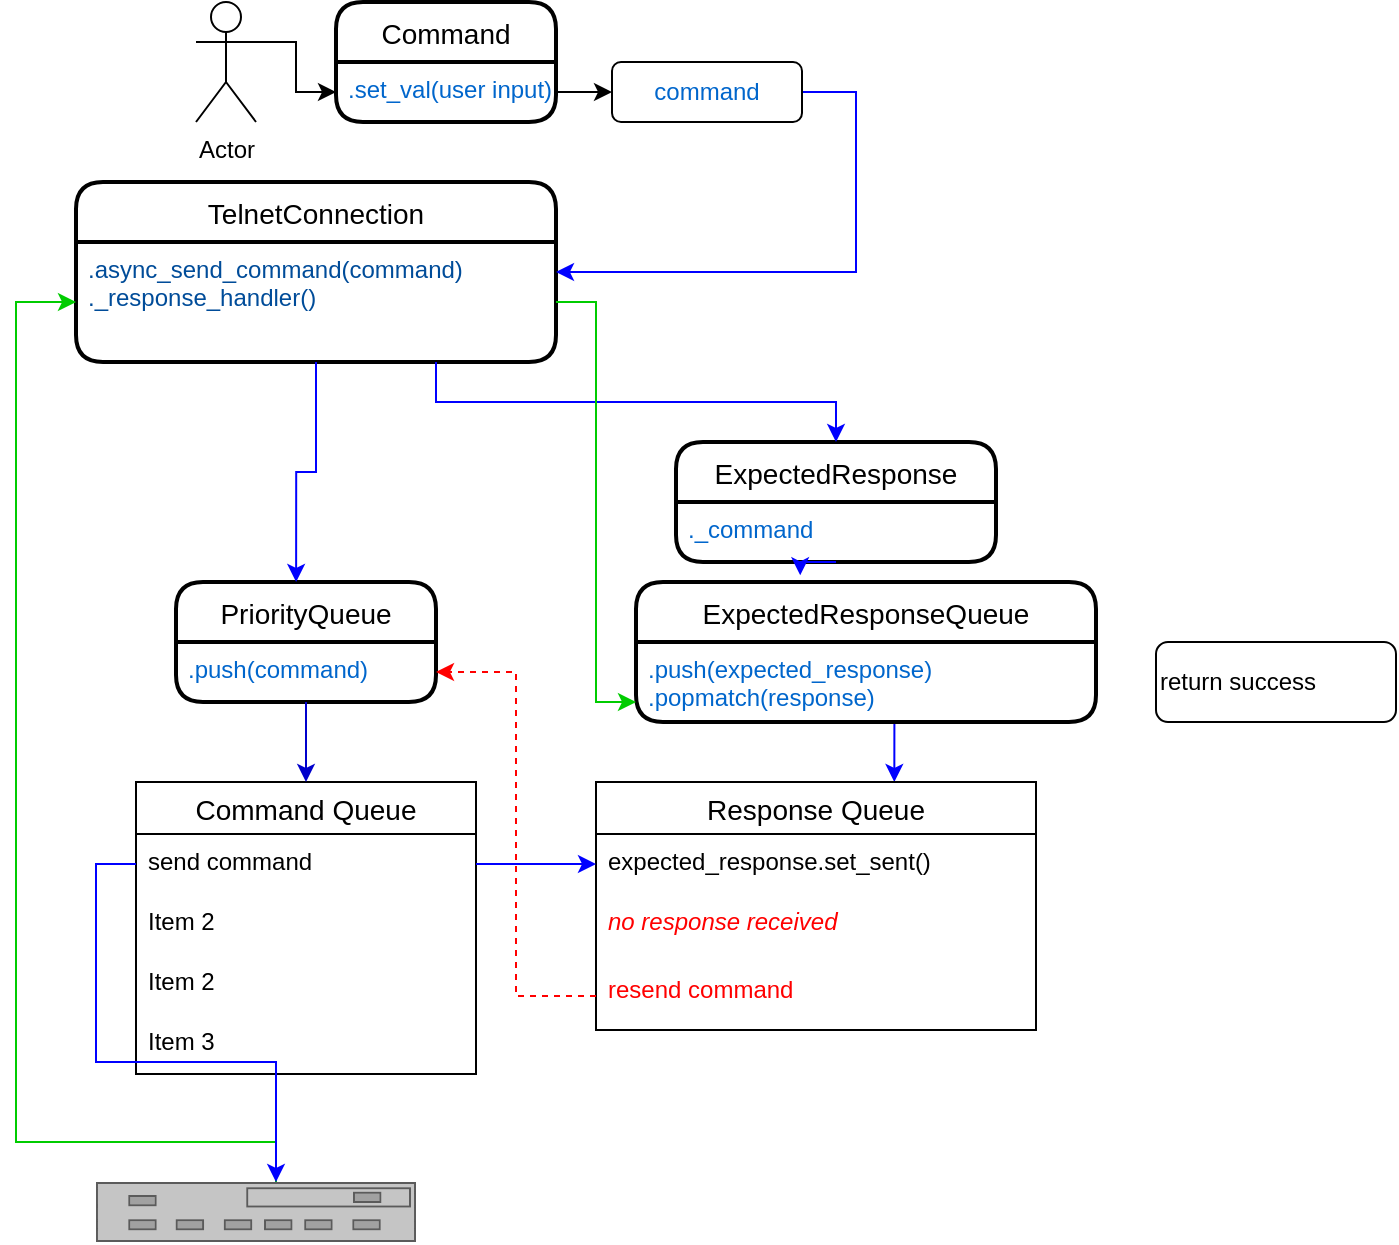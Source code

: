 <mxfile version="14.1.8" type="github">
  <diagram id="kgpKYQtTHZ0yAKxKKP6v" name="Page-1">
    <mxGraphModel dx="1185" dy="635" grid="1" gridSize="10" guides="1" tooltips="1" connect="1" arrows="1" fold="1" page="1" pageScale="1" pageWidth="850" pageHeight="1100" math="0" shadow="0">
      <root>
        <mxCell id="0" />
        <mxCell id="1" parent="0" />
        <mxCell id="9k-kRRWtJ1Up5X6aEsw0-15" style="edgeStyle=orthogonalEdgeStyle;rounded=0;orthogonalLoop=1;jettySize=auto;html=1;exitX=1;exitY=0.333;exitDx=0;exitDy=0;exitPerimeter=0;" edge="1" parent="1" source="9k-kRRWtJ1Up5X6aEsw0-2" target="9k-kRRWtJ1Up5X6aEsw0-9">
          <mxGeometry relative="1" as="geometry" />
        </mxCell>
        <mxCell id="9k-kRRWtJ1Up5X6aEsw0-2" value="Actor" style="shape=umlActor;verticalLabelPosition=bottom;verticalAlign=top;html=1;outlineConnect=0;" vertex="1" parent="1">
          <mxGeometry x="170" y="20" width="30" height="60" as="geometry" />
        </mxCell>
        <mxCell id="9k-kRRWtJ1Up5X6aEsw0-8" value="Command" style="swimlane;childLayout=stackLayout;horizontal=1;startSize=30;horizontalStack=0;rounded=1;fontSize=14;fontStyle=0;strokeWidth=2;resizeParent=0;resizeLast=1;shadow=0;dashed=0;align=center;" vertex="1" parent="1">
          <mxGeometry x="240" y="20" width="110" height="60" as="geometry" />
        </mxCell>
        <mxCell id="9k-kRRWtJ1Up5X6aEsw0-9" value=".set_val(user input)" style="align=left;strokeColor=none;fillColor=none;spacingLeft=4;fontSize=12;verticalAlign=top;resizable=0;rotatable=0;part=1;fontColor=#0066CC;" vertex="1" parent="9k-kRRWtJ1Up5X6aEsw0-8">
          <mxGeometry y="30" width="110" height="30" as="geometry" />
        </mxCell>
        <mxCell id="9k-kRRWtJ1Up5X6aEsw0-10" value="TelnetConnection" style="swimlane;childLayout=stackLayout;horizontal=1;startSize=30;horizontalStack=0;rounded=1;fontSize=14;fontStyle=0;strokeWidth=2;resizeParent=0;resizeLast=1;shadow=0;dashed=0;align=center;" vertex="1" parent="1">
          <mxGeometry x="110" y="110" width="240" height="90" as="geometry" />
        </mxCell>
        <mxCell id="9k-kRRWtJ1Up5X6aEsw0-11" value=".async_send_command(command)&#xa;._response_handler()" style="align=left;strokeColor=none;fillColor=none;spacingLeft=4;fontSize=12;verticalAlign=top;resizable=0;rotatable=0;part=1;fontColor=#004C99;" vertex="1" parent="9k-kRRWtJ1Up5X6aEsw0-10">
          <mxGeometry y="30" width="240" height="60" as="geometry" />
        </mxCell>
        <mxCell id="9k-kRRWtJ1Up5X6aEsw0-12" value="PriorityQueue" style="swimlane;childLayout=stackLayout;horizontal=1;startSize=30;horizontalStack=0;rounded=1;fontSize=14;fontStyle=0;strokeWidth=2;resizeParent=0;resizeLast=1;shadow=0;dashed=0;align=center;" vertex="1" parent="1">
          <mxGeometry x="160" y="310" width="130" height="60" as="geometry" />
        </mxCell>
        <mxCell id="9k-kRRWtJ1Up5X6aEsw0-13" value=".push(command)" style="align=left;strokeColor=none;fillColor=none;spacingLeft=4;fontSize=12;verticalAlign=top;resizable=0;rotatable=0;part=1;fontColor=#0066CC;" vertex="1" parent="9k-kRRWtJ1Up5X6aEsw0-12">
          <mxGeometry y="30" width="130" height="30" as="geometry" />
        </mxCell>
        <mxCell id="9k-kRRWtJ1Up5X6aEsw0-60" style="edgeStyle=orthogonalEdgeStyle;rounded=0;orthogonalLoop=1;jettySize=auto;html=1;entryX=1;entryY=0.25;entryDx=0;entryDy=0;fontColor=#0066CC;strokeColor=#0000FF;" edge="1" parent="1" source="9k-kRRWtJ1Up5X6aEsw0-16" target="9k-kRRWtJ1Up5X6aEsw0-11">
          <mxGeometry relative="1" as="geometry">
            <Array as="points">
              <mxPoint x="500" y="65" />
              <mxPoint x="500" y="155" />
            </Array>
          </mxGeometry>
        </mxCell>
        <mxCell id="9k-kRRWtJ1Up5X6aEsw0-16" value="command" style="rounded=1;whiteSpace=wrap;html=1;fontColor=#0066CC;" vertex="1" parent="1">
          <mxGeometry x="378" y="50" width="95" height="30" as="geometry" />
        </mxCell>
        <mxCell id="9k-kRRWtJ1Up5X6aEsw0-22" style="edgeStyle=orthogonalEdgeStyle;rounded=0;orthogonalLoop=1;jettySize=auto;html=1;exitX=1;exitY=0.5;exitDx=0;exitDy=0;entryX=0;entryY=0.5;entryDx=0;entryDy=0;fontColor=#0066CC;" edge="1" parent="1" source="9k-kRRWtJ1Up5X6aEsw0-9" target="9k-kRRWtJ1Up5X6aEsw0-16">
          <mxGeometry relative="1" as="geometry" />
        </mxCell>
        <mxCell id="9k-kRRWtJ1Up5X6aEsw0-52" style="edgeStyle=orthogonalEdgeStyle;rounded=0;orthogonalLoop=1;jettySize=auto;html=1;exitX=0.5;exitY=1;exitDx=0;exitDy=0;entryX=0.678;entryY=0;entryDx=0;entryDy=0;entryPerimeter=0;fontColor=#0066CC;strokeColor=#0000FF;" edge="1" parent="1" source="9k-kRRWtJ1Up5X6aEsw0-25" target="9k-kRRWtJ1Up5X6aEsw0-47">
          <mxGeometry relative="1" as="geometry" />
        </mxCell>
        <mxCell id="9k-kRRWtJ1Up5X6aEsw0-25" value="ExpectedResponseQueue" style="swimlane;childLayout=stackLayout;horizontal=1;startSize=30;horizontalStack=0;rounded=1;fontSize=14;fontStyle=0;strokeWidth=2;resizeParent=0;resizeLast=1;shadow=0;dashed=0;align=center;" vertex="1" parent="1">
          <mxGeometry x="390" y="310" width="230" height="70" as="geometry" />
        </mxCell>
        <mxCell id="9k-kRRWtJ1Up5X6aEsw0-26" value=".push(expected_response)&#xa;.popmatch(response)" style="align=left;strokeColor=none;fillColor=none;spacingLeft=4;fontSize=12;verticalAlign=top;resizable=0;rotatable=0;part=1;fontColor=#0066CC;" vertex="1" parent="9k-kRRWtJ1Up5X6aEsw0-25">
          <mxGeometry y="30" width="230" height="40" as="geometry" />
        </mxCell>
        <mxCell id="9k-kRRWtJ1Up5X6aEsw0-27" value="ExpectedResponse" style="swimlane;childLayout=stackLayout;horizontal=1;startSize=30;horizontalStack=0;rounded=1;fontSize=14;fontStyle=0;strokeWidth=2;resizeParent=0;resizeLast=1;shadow=0;dashed=0;align=center;" vertex="1" parent="1">
          <mxGeometry x="410" y="240" width="160" height="60" as="geometry" />
        </mxCell>
        <mxCell id="9k-kRRWtJ1Up5X6aEsw0-28" value="._command" style="align=left;strokeColor=none;fillColor=none;spacingLeft=4;fontSize=12;verticalAlign=top;resizable=0;rotatable=0;part=1;fontColor=#0066CC;" vertex="1" parent="9k-kRRWtJ1Up5X6aEsw0-27">
          <mxGeometry y="30" width="160" height="30" as="geometry" />
        </mxCell>
        <mxCell id="9k-kRRWtJ1Up5X6aEsw0-29" style="edgeStyle=orthogonalEdgeStyle;rounded=0;orthogonalLoop=1;jettySize=auto;html=1;exitX=0.5;exitY=1;exitDx=0;exitDy=0;fontColor=#0066CC;" edge="1" parent="9k-kRRWtJ1Up5X6aEsw0-27" source="9k-kRRWtJ1Up5X6aEsw0-28" target="9k-kRRWtJ1Up5X6aEsw0-28">
          <mxGeometry relative="1" as="geometry" />
        </mxCell>
        <mxCell id="9k-kRRWtJ1Up5X6aEsw0-30" style="edgeStyle=orthogonalEdgeStyle;rounded=0;orthogonalLoop=1;jettySize=auto;html=1;exitX=0.5;exitY=1;exitDx=0;exitDy=0;entryX=0.462;entryY=0;entryDx=0;entryDy=0;entryPerimeter=0;fontColor=#0066CC;strokeColor=#0000FF;" edge="1" parent="1" source="9k-kRRWtJ1Up5X6aEsw0-11" target="9k-kRRWtJ1Up5X6aEsw0-12">
          <mxGeometry relative="1" as="geometry" />
        </mxCell>
        <mxCell id="9k-kRRWtJ1Up5X6aEsw0-32" style="edgeStyle=orthogonalEdgeStyle;rounded=0;orthogonalLoop=1;jettySize=auto;html=1;exitX=0.75;exitY=1;exitDx=0;exitDy=0;entryX=0.5;entryY=0;entryDx=0;entryDy=0;fontColor=#0066CC;strokeColor=#0000FF;" edge="1" parent="1" source="9k-kRRWtJ1Up5X6aEsw0-11" target="9k-kRRWtJ1Up5X6aEsw0-27">
          <mxGeometry relative="1" as="geometry" />
        </mxCell>
        <mxCell id="9k-kRRWtJ1Up5X6aEsw0-33" style="edgeStyle=orthogonalEdgeStyle;rounded=0;orthogonalLoop=1;jettySize=auto;html=1;exitX=0.5;exitY=1;exitDx=0;exitDy=0;entryX=0.357;entryY=-0.048;entryDx=0;entryDy=0;entryPerimeter=0;fontColor=#0066CC;strokeColor=#0000FF;" edge="1" parent="1" source="9k-kRRWtJ1Up5X6aEsw0-28" target="9k-kRRWtJ1Up5X6aEsw0-25">
          <mxGeometry relative="1" as="geometry" />
        </mxCell>
        <mxCell id="9k-kRRWtJ1Up5X6aEsw0-59" style="edgeStyle=orthogonalEdgeStyle;rounded=0;orthogonalLoop=1;jettySize=auto;html=1;entryX=0;entryY=0.5;entryDx=0;entryDy=0;fontColor=#0066CC;strokeColor=#00CC00;" edge="1" parent="1" source="9k-kRRWtJ1Up5X6aEsw0-35" target="9k-kRRWtJ1Up5X6aEsw0-11">
          <mxGeometry relative="1" as="geometry">
            <Array as="points">
              <mxPoint x="210" y="590" />
              <mxPoint x="80" y="590" />
              <mxPoint x="80" y="170" />
            </Array>
          </mxGeometry>
        </mxCell>
        <mxCell id="9k-kRRWtJ1Up5X6aEsw0-35" value="" style="strokeColor=#666666;html=1;labelPosition=right;align=center;spacingLeft=15;shadow=0;dashed=0;outlineConnect=0;shape=mxgraph.rack.general.switches_2;fontColor=#0066CC;" vertex="1" parent="1">
          <mxGeometry x="120" y="610" width="160" height="30" as="geometry" />
        </mxCell>
        <mxCell id="9k-kRRWtJ1Up5X6aEsw0-41" value="Command Queue" style="swimlane;fontStyle=0;childLayout=stackLayout;horizontal=1;startSize=26;horizontalStack=0;resizeParent=1;resizeParentMax=0;resizeLast=0;collapsible=1;marginBottom=0;align=center;fontSize=14;" vertex="1" parent="1">
          <mxGeometry x="140" y="410" width="170" height="146" as="geometry">
            <mxRectangle x="90" y="390" width="50" height="40" as="alternateBounds" />
          </mxGeometry>
        </mxCell>
        <mxCell id="9k-kRRWtJ1Up5X6aEsw0-42" value="send command" style="text;strokeColor=none;fillColor=none;spacingLeft=4;spacingRight=4;overflow=hidden;rotatable=0;points=[[0,0.5],[1,0.5]];portConstraint=eastwest;fontSize=12;" vertex="1" parent="9k-kRRWtJ1Up5X6aEsw0-41">
          <mxGeometry y="26" width="170" height="30" as="geometry" />
        </mxCell>
        <mxCell id="9k-kRRWtJ1Up5X6aEsw0-63" value="Item 2" style="text;strokeColor=none;fillColor=none;spacingLeft=4;spacingRight=4;overflow=hidden;rotatable=0;points=[[0,0.5],[1,0.5]];portConstraint=eastwest;fontSize=12;" vertex="1" parent="9k-kRRWtJ1Up5X6aEsw0-41">
          <mxGeometry y="56" width="170" height="30" as="geometry" />
        </mxCell>
        <mxCell id="9k-kRRWtJ1Up5X6aEsw0-43" value="Item 2" style="text;strokeColor=none;fillColor=none;spacingLeft=4;spacingRight=4;overflow=hidden;rotatable=0;points=[[0,0.5],[1,0.5]];portConstraint=eastwest;fontSize=12;" vertex="1" parent="9k-kRRWtJ1Up5X6aEsw0-41">
          <mxGeometry y="86" width="170" height="30" as="geometry" />
        </mxCell>
        <mxCell id="9k-kRRWtJ1Up5X6aEsw0-44" value="Item 3" style="text;strokeColor=none;fillColor=none;spacingLeft=4;spacingRight=4;overflow=hidden;rotatable=0;points=[[0,0.5],[1,0.5]];portConstraint=eastwest;fontSize=12;" vertex="1" parent="9k-kRRWtJ1Up5X6aEsw0-41">
          <mxGeometry y="116" width="170" height="30" as="geometry" />
        </mxCell>
        <mxCell id="9k-kRRWtJ1Up5X6aEsw0-47" value="Response Queue" style="swimlane;fontStyle=0;childLayout=stackLayout;horizontal=1;startSize=26;horizontalStack=0;resizeParent=1;resizeParentMax=0;resizeLast=0;collapsible=1;marginBottom=0;align=center;fontSize=14;" vertex="1" parent="1">
          <mxGeometry x="370" y="410" width="220" height="124" as="geometry">
            <mxRectangle x="90" y="390" width="50" height="40" as="alternateBounds" />
          </mxGeometry>
        </mxCell>
        <mxCell id="9k-kRRWtJ1Up5X6aEsw0-48" value="expected_response.set_sent()" style="text;strokeColor=none;fillColor=none;spacingLeft=4;spacingRight=4;overflow=hidden;rotatable=0;points=[[0,0.5],[1,0.5]];portConstraint=eastwest;fontSize=12;" vertex="1" parent="9k-kRRWtJ1Up5X6aEsw0-47">
          <mxGeometry y="26" width="220" height="30" as="geometry" />
        </mxCell>
        <mxCell id="9k-kRRWtJ1Up5X6aEsw0-49" value="no response received&#xa;" style="text;strokeColor=none;fillColor=none;spacingLeft=4;spacingRight=4;overflow=hidden;rotatable=0;points=[[0,0.5],[1,0.5]];portConstraint=eastwest;fontSize=12;fontStyle=2;fontColor=#FF0000;" vertex="1" parent="9k-kRRWtJ1Up5X6aEsw0-47">
          <mxGeometry y="56" width="220" height="34" as="geometry" />
        </mxCell>
        <mxCell id="9k-kRRWtJ1Up5X6aEsw0-50" value="resend command" style="text;strokeColor=none;fillColor=none;spacingLeft=4;spacingRight=4;overflow=hidden;rotatable=0;points=[[0,0.5],[1,0.5]];portConstraint=eastwest;fontSize=12;fontColor=#FF0000;" vertex="1" parent="9k-kRRWtJ1Up5X6aEsw0-47">
          <mxGeometry y="90" width="220" height="34" as="geometry" />
        </mxCell>
        <mxCell id="9k-kRRWtJ1Up5X6aEsw0-51" style="edgeStyle=orthogonalEdgeStyle;rounded=0;orthogonalLoop=1;jettySize=auto;html=1;exitX=0.5;exitY=1;exitDx=0;exitDy=0;fontColor=#0066CC;strokeColor=#0000CC;" edge="1" parent="1" source="9k-kRRWtJ1Up5X6aEsw0-13" target="9k-kRRWtJ1Up5X6aEsw0-41">
          <mxGeometry relative="1" as="geometry" />
        </mxCell>
        <mxCell id="9k-kRRWtJ1Up5X6aEsw0-53" style="edgeStyle=orthogonalEdgeStyle;rounded=0;orthogonalLoop=1;jettySize=auto;html=1;exitX=1;exitY=0.5;exitDx=0;exitDy=0;entryX=0;entryY=0.5;entryDx=0;entryDy=0;fontColor=#0066CC;strokeColor=#0000FF;" edge="1" parent="1" source="9k-kRRWtJ1Up5X6aEsw0-42" target="9k-kRRWtJ1Up5X6aEsw0-48">
          <mxGeometry relative="1" as="geometry" />
        </mxCell>
        <mxCell id="9k-kRRWtJ1Up5X6aEsw0-54" style="edgeStyle=orthogonalEdgeStyle;rounded=0;orthogonalLoop=1;jettySize=auto;html=1;exitX=0;exitY=0.5;exitDx=0;exitDy=0;entryX=1;entryY=0.5;entryDx=0;entryDy=0;fontColor=#0066CC;dashed=1;strokeColor=#FF0000;" edge="1" parent="1" source="9k-kRRWtJ1Up5X6aEsw0-50" target="9k-kRRWtJ1Up5X6aEsw0-13">
          <mxGeometry relative="1" as="geometry" />
        </mxCell>
        <mxCell id="9k-kRRWtJ1Up5X6aEsw0-57" style="edgeStyle=orthogonalEdgeStyle;rounded=0;orthogonalLoop=1;jettySize=auto;html=1;exitX=0;exitY=0.5;exitDx=0;exitDy=0;fontColor=#0066CC;strokeColor=#0000FF;" edge="1" parent="1" source="9k-kRRWtJ1Up5X6aEsw0-42" target="9k-kRRWtJ1Up5X6aEsw0-35">
          <mxGeometry relative="1" as="geometry">
            <Array as="points">
              <mxPoint x="120" y="451" />
              <mxPoint x="120" y="550" />
              <mxPoint x="210" y="550" />
            </Array>
          </mxGeometry>
        </mxCell>
        <mxCell id="9k-kRRWtJ1Up5X6aEsw0-61" style="edgeStyle=orthogonalEdgeStyle;rounded=0;orthogonalLoop=1;jettySize=auto;html=1;exitX=1;exitY=0.5;exitDx=0;exitDy=0;entryX=0;entryY=0.75;entryDx=0;entryDy=0;fontColor=#004C99;strokeColor=#00CC00;" edge="1" parent="1" source="9k-kRRWtJ1Up5X6aEsw0-11" target="9k-kRRWtJ1Up5X6aEsw0-26">
          <mxGeometry relative="1" as="geometry" />
        </mxCell>
        <mxCell id="9k-kRRWtJ1Up5X6aEsw0-64" value="&lt;font color=&quot;#000000&quot;&gt;return success&lt;/font&gt;" style="rounded=1;whiteSpace=wrap;html=1;fontColor=#FF0000;align=left;" vertex="1" parent="1">
          <mxGeometry x="650" y="340" width="120" height="40" as="geometry" />
        </mxCell>
      </root>
    </mxGraphModel>
  </diagram>
</mxfile>
